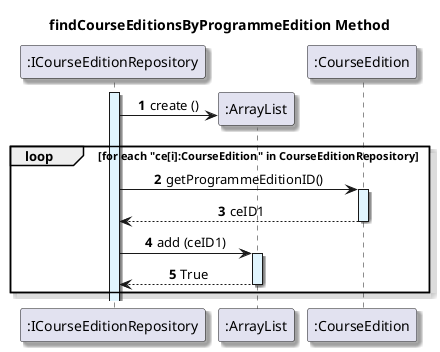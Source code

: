 @startuml
title findCourseEditionsByProgrammeEdition Method
autonumber
skinparam {
  ActivityPadding 2
  ActivityMargin 2
  BoxPadding 2
}
skinparam defaultTextAlignment center
skinparam shadowing true


participant ":ICourseEditionRepository" as CourseEditionRepository
activate CourseEditionRepository #E1F5FE
create ":ArrayList"
CourseEditionRepository -> ":ArrayList": create ()
loop for each "ce[i]:CourseEdition" in CourseEditionRepository
participant ":CourseEdition" as CourseEdition
CourseEditionRepository -> CourseEdition :  getProgrammeEditionID()
activate CourseEdition #E1F5FE
CourseEdition --> CourseEditionRepository : ceID1
deactivate CourseEdition
CourseEditionRepository -> ":ArrayList" :  add (ceID1)
activate ":ArrayList" #E1F5FE
":ArrayList" --> CourseEditionRepository: True
deactivate ":ArrayList"
end
@enduml